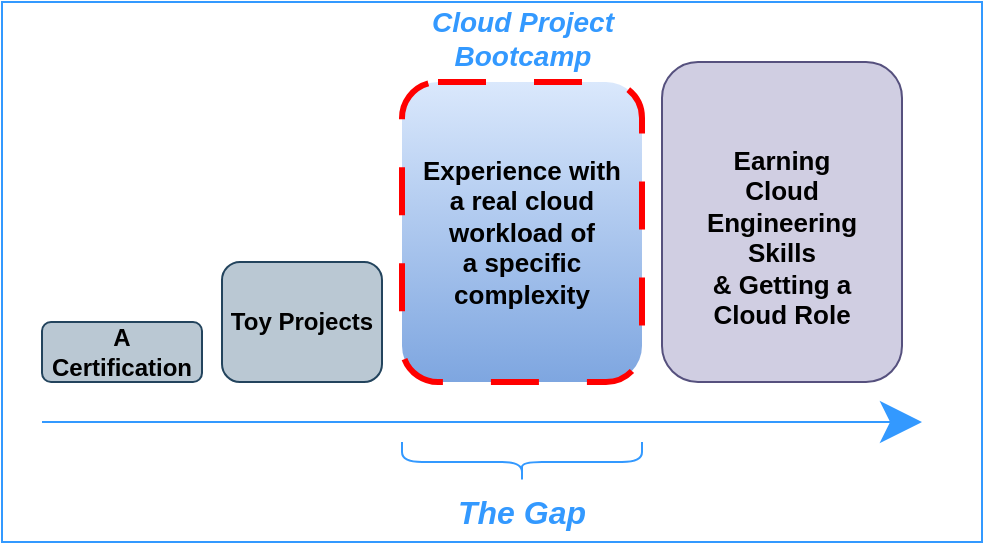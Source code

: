 <mxfile version="21.0.6" type="device"><diagram name="Page-1" id="H9kjdQvSMBBk8GshF8EC"><mxGraphModel dx="2211" dy="1153" grid="1" gridSize="10" guides="1" tooltips="1" connect="1" arrows="1" fold="1" page="1" pageScale="1" pageWidth="827" pageHeight="1169" math="0" shadow="0"><root><mxCell id="0"/><mxCell id="1" parent="0"/><mxCell id="85AeeDeYnVhPn1Pvko1V-1" value="" style="endArrow=classic;html=1;rounded=0;endSize=18;startSize=34;fillColor=#d0cee2;strokeColor=#3399FF;fontColor=#3399FF;" edge="1" parent="1"><mxGeometry width="50" height="50" relative="1" as="geometry"><mxPoint x="120" y="370" as="sourcePoint"/><mxPoint x="560" y="370" as="targetPoint"/></mxGeometry></mxCell><mxCell id="85AeeDeYnVhPn1Pvko1V-2" value="A Certification" style="rounded=1;whiteSpace=wrap;html=1;fillColor=#bac8d3;strokeColor=#23445d;fontStyle=1" vertex="1" parent="1"><mxGeometry x="120" y="320" width="80" height="30" as="geometry"/></mxCell><mxCell id="85AeeDeYnVhPn1Pvko1V-3" value="Toy Projects" style="rounded=1;whiteSpace=wrap;html=1;fillColor=#bac8d3;strokeColor=#23445d;fontStyle=1" vertex="1" parent="1"><mxGeometry x="210" y="290" width="80" height="60" as="geometry"/></mxCell><mxCell id="85AeeDeYnVhPn1Pvko1V-4" value="Experience with &lt;br style=&quot;font-size: 13px;&quot;&gt;a real cloud workload of &lt;br style=&quot;font-size: 13px;&quot;&gt;a specific complexity" style="rounded=1;whiteSpace=wrap;html=1;fontStyle=1;dashed=1;dashPattern=8 8;fillColor=#dae8fc;strokeColor=#FF0000;gradientColor=#7ea6e0;strokeWidth=3;fontSize=13;" vertex="1" parent="1"><mxGeometry x="300" y="200" width="120" height="150" as="geometry"/></mxCell><mxCell id="85AeeDeYnVhPn1Pvko1V-5" value="&lt;br style=&quot;font-size: 13px;&quot;&gt;Earning &lt;br&gt;Cloud &lt;br&gt;Engineering &lt;br&gt;Skills&lt;br style=&quot;font-size: 13px;&quot;&gt;&amp;amp; Getting a&lt;br style=&quot;font-size: 13px;&quot;&gt;Cloud Role" style="rounded=1;whiteSpace=wrap;html=1;fontStyle=1;fillColor=#d0cee2;strokeColor=#56517e;fontSize=13;" vertex="1" parent="1"><mxGeometry x="430" y="190" width="120" height="160" as="geometry"/></mxCell><mxCell id="85AeeDeYnVhPn1Pvko1V-7" value="" style="rounded=0;whiteSpace=wrap;html=1;fillColor=none;strokeColor=#3399FF;fontColor=#3399FF;" vertex="1" parent="1"><mxGeometry x="100" y="160" width="490" height="270" as="geometry"/></mxCell><mxCell id="85AeeDeYnVhPn1Pvko1V-9" value="" style="shape=curlyBracket;whiteSpace=wrap;html=1;rounded=1;labelPosition=left;verticalLabelPosition=middle;align=right;verticalAlign=middle;direction=north;strokeColor=#3399FF;" vertex="1" parent="1"><mxGeometry x="300" y="380" width="120" height="20" as="geometry"/></mxCell><mxCell id="85AeeDeYnVhPn1Pvko1V-10" value="The Gap" style="text;html=1;strokeColor=none;fillColor=none;align=center;verticalAlign=middle;whiteSpace=wrap;rounded=0;fontStyle=3;fontColor=#3399FF;fontSize=16;" vertex="1" parent="1"><mxGeometry x="275" y="400" width="170" height="30" as="geometry"/></mxCell><mxCell id="85AeeDeYnVhPn1Pvko1V-17" value="&lt;font style=&quot;font-size: 14px;&quot;&gt;Cloud Project &lt;br style=&quot;font-size: 14px;&quot;&gt;Bootcamp&lt;/font&gt;" style="text;html=1;strokeColor=none;fillColor=none;align=center;verticalAlign=middle;whiteSpace=wrap;rounded=0;fontStyle=3;fontColor=#3399FF;fontSize=14;" vertex="1" parent="1"><mxGeometry x="308.75" y="165" width="102.5" height="25" as="geometry"/></mxCell></root></mxGraphModel></diagram></mxfile>